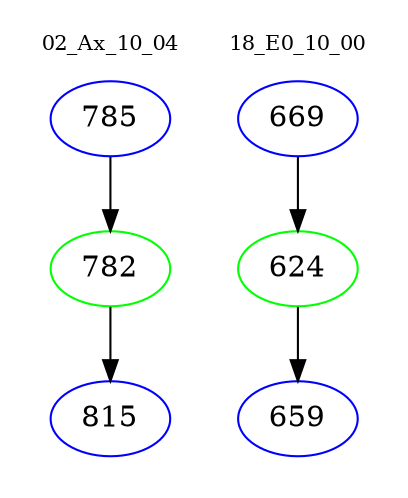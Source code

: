 digraph{
subgraph cluster_0 {
color = white
label = "02_Ax_10_04";
fontsize=10;
T0_785 [label="785", color="blue"]
T0_785 -> T0_782 [color="black"]
T0_782 [label="782", color="green"]
T0_782 -> T0_815 [color="black"]
T0_815 [label="815", color="blue"]
}
subgraph cluster_1 {
color = white
label = "18_E0_10_00";
fontsize=10;
T1_669 [label="669", color="blue"]
T1_669 -> T1_624 [color="black"]
T1_624 [label="624", color="green"]
T1_624 -> T1_659 [color="black"]
T1_659 [label="659", color="blue"]
}
}
